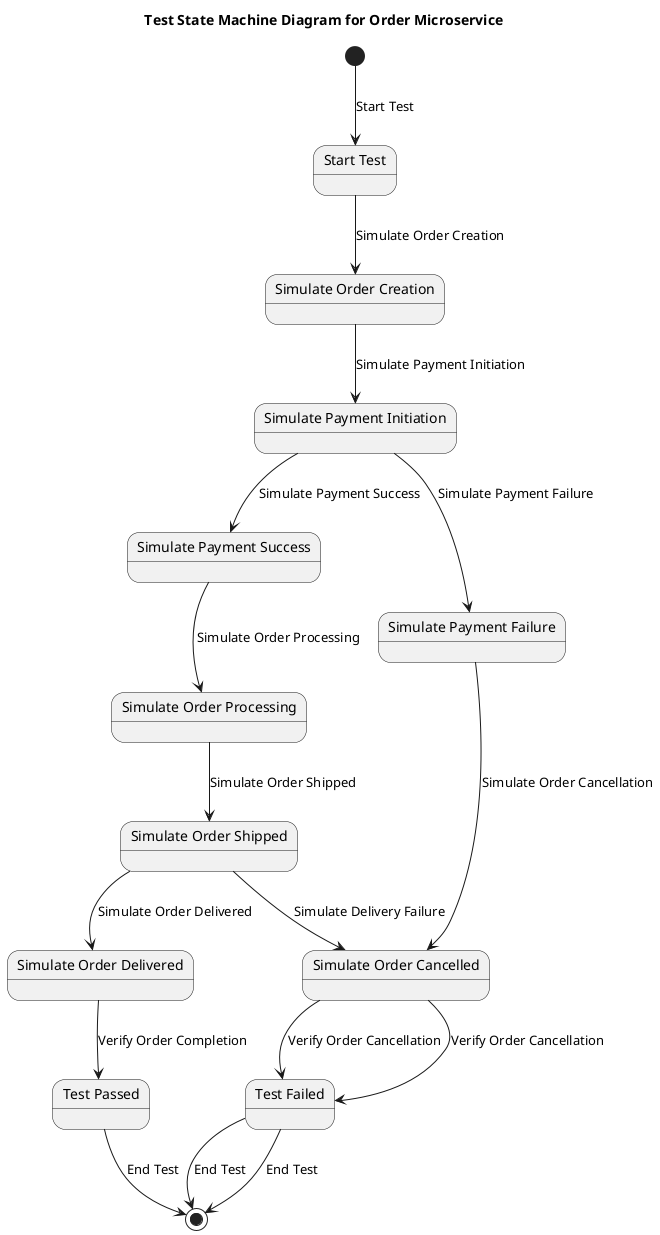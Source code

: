 @startuml

title Test State Machine Diagram for Order Microservice

state "Start Test" as Start
state "Simulate Order Creation" as Created
state "Simulate Payment Initiation" as PendingPayment
state "Simulate Payment Success" as Paid
state "Simulate Payment Failure" as PaymentFailed
state "Simulate Order Processing" as Processing
state "Simulate Order Shipped" as Shipped
state "Simulate Order Delivered" as Delivered
state "Simulate Order Cancelled" as Cancelled
state "Test Passed" as Passed
state "Test Failed" as Failed

[*] --> Start : Start Test
Start --> Created : Simulate Order Creation
Created --> PendingPayment : Simulate Payment Initiation

PendingPayment --> Paid : Simulate Payment Success
Paid --> Processing : Simulate Order Processing
Processing --> Shipped : Simulate Order Shipped
Shipped --> Delivered : Simulate Order Delivered
Delivered --> Passed : Verify Order Completion
Passed --> [*] : End Test

PendingPayment --> PaymentFailed : Simulate Payment Failure
PaymentFailed --> Cancelled : Simulate Order Cancellation
Cancelled --> Failed : Verify Order Cancellation
Failed --> [*] : End Test

Shipped --> Cancelled : Simulate Delivery Failure
Cancelled --> Failed : Verify Order Cancellation
Failed --> [*] : End Test

@enduml